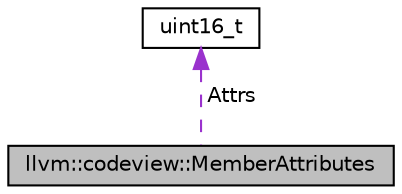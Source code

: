 digraph "llvm::codeview::MemberAttributes"
{
 // LATEX_PDF_SIZE
  bgcolor="transparent";
  edge [fontname="Helvetica",fontsize="10",labelfontname="Helvetica",labelfontsize="10"];
  node [fontname="Helvetica",fontsize="10",shape="box"];
  Node1 [label="llvm::codeview::MemberAttributes",height=0.2,width=0.4,color="black", fillcolor="grey75", style="filled", fontcolor="black",tooltip="Equvalent to CV_fldattr_t in cvinfo.h."];
  Node2 -> Node1 [dir="back",color="darkorchid3",fontsize="10",style="dashed",label=" Attrs" ,fontname="Helvetica"];
  Node2 [label="uint16_t",height=0.2,width=0.4,color="black",tooltip=" "];
}
